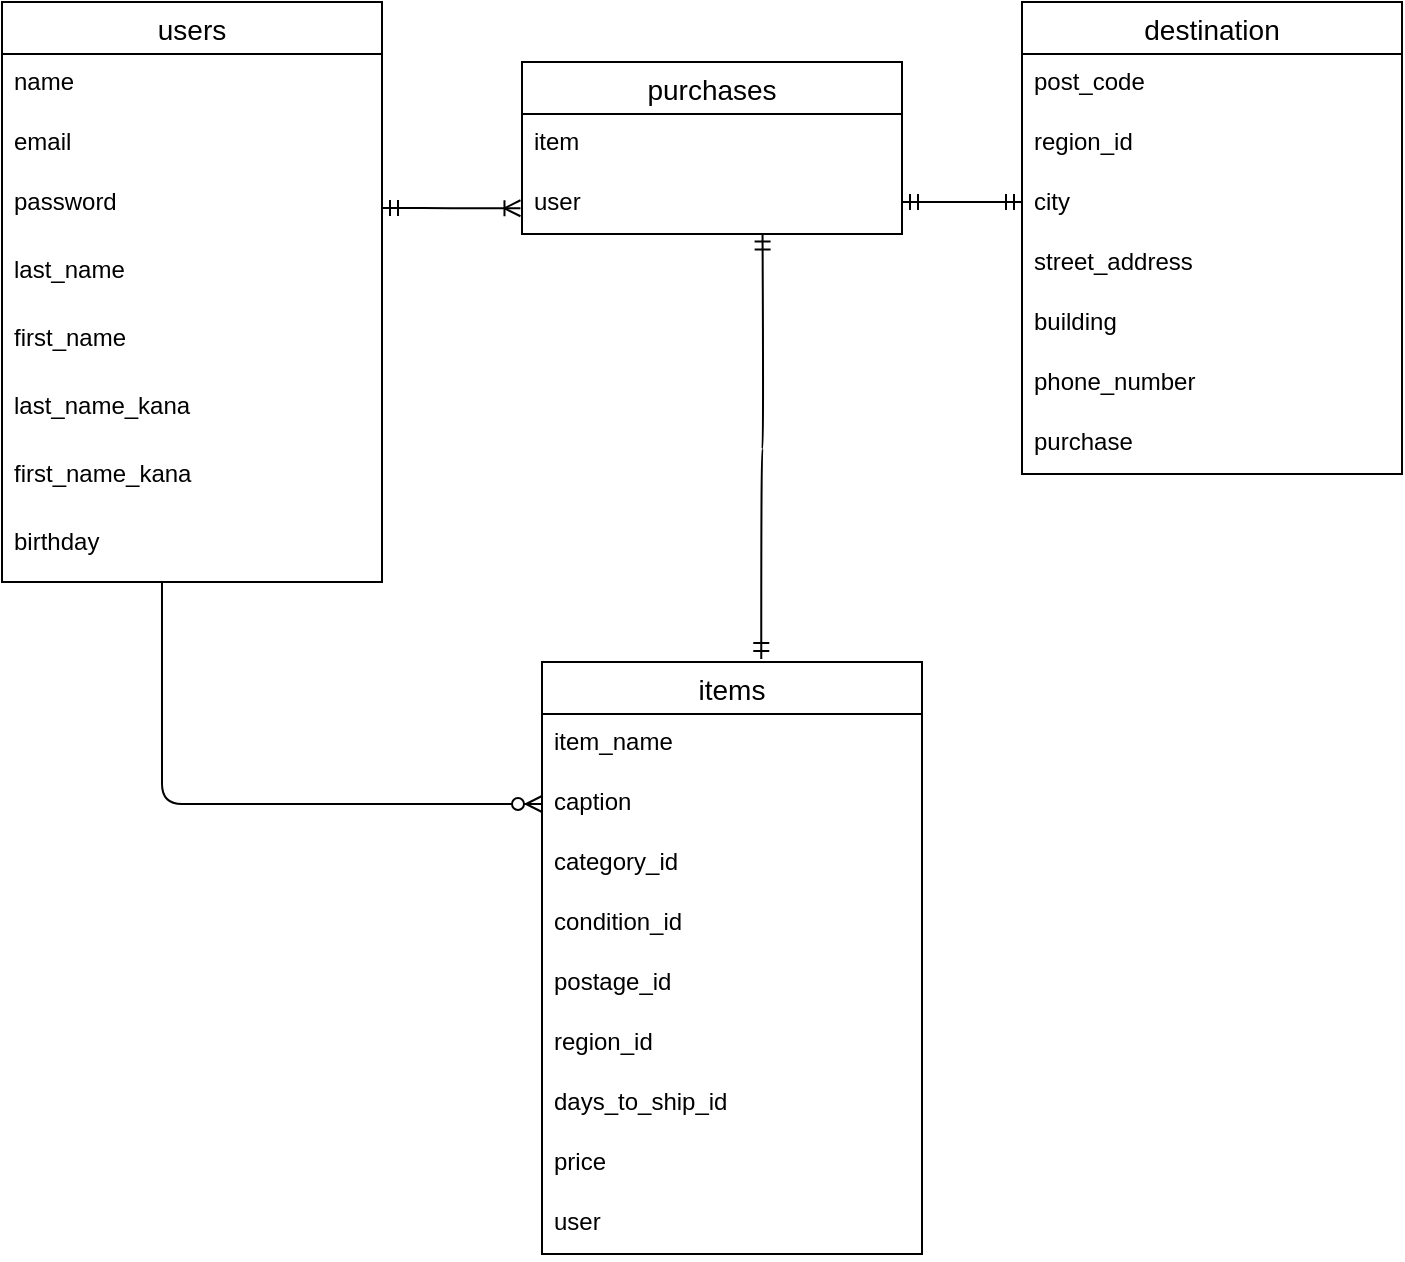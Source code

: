 <mxfile>
    <diagram id="Ga834-NNT9SRrUuX_Jwa" name="ページ1">
        <mxGraphModel dx="20" dy="731" grid="1" gridSize="10" guides="1" tooltips="1" connect="1" arrows="1" fold="1" page="1" pageScale="1" pageWidth="827" pageHeight="1169" math="0" shadow="0">
            <root>
                <mxCell id="0"/>
                <mxCell id="1" parent="0"/>
                <mxCell id="2" value="users" style="swimlane;fontStyle=0;childLayout=stackLayout;horizontal=1;startSize=26;horizontalStack=0;resizeParent=1;resizeParentMax=0;resizeLast=0;collapsible=1;marginBottom=0;align=center;fontSize=14;" vertex="1" parent="1">
                    <mxGeometry x="90" y="40" width="190" height="290" as="geometry"/>
                </mxCell>
                <mxCell id="3" value="name" style="text;strokeColor=none;fillColor=none;spacingLeft=4;spacingRight=4;overflow=hidden;rotatable=0;points=[[0,0.5],[1,0.5]];portConstraint=eastwest;fontSize=12;" vertex="1" parent="2">
                    <mxGeometry y="26" width="190" height="30" as="geometry"/>
                </mxCell>
                <mxCell id="5" value="email" style="text;strokeColor=none;fillColor=none;spacingLeft=4;spacingRight=4;overflow=hidden;rotatable=0;portConstraint=eastwest;fontSize=12;" vertex="1" parent="2">
                    <mxGeometry y="56" width="190" height="30" as="geometry"/>
                </mxCell>
                <mxCell id="4" value="password" style="text;strokeColor=none;fillColor=none;spacingLeft=4;spacingRight=4;overflow=hidden;rotatable=0;points=[[0,0.5],[1,0.5]];portConstraint=eastwest;fontSize=12;" vertex="1" parent="2">
                    <mxGeometry y="86" width="190" height="34" as="geometry"/>
                </mxCell>
                <mxCell id="26" value="last_name" style="text;strokeColor=none;fillColor=none;spacingLeft=4;spacingRight=4;overflow=hidden;rotatable=0;points=[[0,0.5],[1,0.5]];portConstraint=eastwest;fontSize=12;" vertex="1" parent="2">
                    <mxGeometry y="120" width="190" height="34" as="geometry"/>
                </mxCell>
                <mxCell id="27" value="first_name" style="text;strokeColor=none;fillColor=none;spacingLeft=4;spacingRight=4;overflow=hidden;rotatable=0;points=[[0,0.5],[1,0.5]];portConstraint=eastwest;fontSize=12;" vertex="1" parent="2">
                    <mxGeometry y="154" width="190" height="34" as="geometry"/>
                </mxCell>
                <mxCell id="28" value="last_name_kana" style="text;strokeColor=none;fillColor=none;spacingLeft=4;spacingRight=4;overflow=hidden;rotatable=0;points=[[0,0.5],[1,0.5]];portConstraint=eastwest;fontSize=12;" vertex="1" parent="2">
                    <mxGeometry y="188" width="190" height="34" as="geometry"/>
                </mxCell>
                <mxCell id="29" value="first_name_kana" style="text;strokeColor=none;fillColor=none;spacingLeft=4;spacingRight=4;overflow=hidden;rotatable=0;points=[[0,0.5],[1,0.5]];portConstraint=eastwest;fontSize=12;" vertex="1" parent="2">
                    <mxGeometry y="222" width="190" height="34" as="geometry"/>
                </mxCell>
                <mxCell id="30" value="birthday" style="text;strokeColor=none;fillColor=none;spacingLeft=4;spacingRight=4;overflow=hidden;rotatable=0;points=[[0,0.5],[1,0.5]];portConstraint=eastwest;fontSize=12;" vertex="1" parent="2">
                    <mxGeometry y="256" width="190" height="34" as="geometry"/>
                </mxCell>
                <mxCell id="6" value="items" style="swimlane;fontStyle=0;childLayout=stackLayout;horizontal=1;startSize=26;horizontalStack=0;resizeParent=1;resizeParentMax=0;resizeLast=0;collapsible=1;marginBottom=0;align=center;fontSize=14;" vertex="1" parent="1">
                    <mxGeometry x="360" y="370" width="190" height="296" as="geometry"/>
                </mxCell>
                <mxCell id="7" value="item_name" style="text;strokeColor=none;fillColor=none;spacingLeft=4;spacingRight=4;overflow=hidden;rotatable=0;points=[[0,0.5],[1,0.5]];portConstraint=eastwest;fontSize=12;" vertex="1" parent="6">
                    <mxGeometry y="26" width="190" height="30" as="geometry"/>
                </mxCell>
                <mxCell id="9" value="caption" style="text;strokeColor=none;fillColor=none;spacingLeft=4;spacingRight=4;overflow=hidden;rotatable=0;points=[[0,0.5],[1,0.5]];portConstraint=eastwest;fontSize=12;" vertex="1" parent="6">
                    <mxGeometry y="56" width="190" height="30" as="geometry"/>
                </mxCell>
                <mxCell id="32" value="category_id" style="text;strokeColor=none;fillColor=none;spacingLeft=4;spacingRight=4;overflow=hidden;rotatable=0;points=[[0,0.5],[1,0.5]];portConstraint=eastwest;fontSize=12;" vertex="1" parent="6">
                    <mxGeometry y="86" width="190" height="30" as="geometry"/>
                </mxCell>
                <mxCell id="33" value="condition_id" style="text;strokeColor=none;fillColor=none;spacingLeft=4;spacingRight=4;overflow=hidden;rotatable=0;points=[[0,0.5],[1,0.5]];portConstraint=eastwest;fontSize=12;" vertex="1" parent="6">
                    <mxGeometry y="116" width="190" height="30" as="geometry"/>
                </mxCell>
                <mxCell id="34" value="postage_id" style="text;strokeColor=none;fillColor=none;spacingLeft=4;spacingRight=4;overflow=hidden;rotatable=0;points=[[0,0.5],[1,0.5]];portConstraint=eastwest;fontSize=12;" vertex="1" parent="6">
                    <mxGeometry y="146" width="190" height="30" as="geometry"/>
                </mxCell>
                <mxCell id="35" value="region_id" style="text;strokeColor=none;fillColor=none;spacingLeft=4;spacingRight=4;overflow=hidden;rotatable=0;points=[[0,0.5],[1,0.5]];portConstraint=eastwest;fontSize=12;" vertex="1" parent="6">
                    <mxGeometry y="176" width="190" height="30" as="geometry"/>
                </mxCell>
                <mxCell id="36" value="days_to_ship_id" style="text;strokeColor=none;fillColor=none;spacingLeft=4;spacingRight=4;overflow=hidden;rotatable=0;points=[[0,0.5],[1,0.5]];portConstraint=eastwest;fontSize=12;" vertex="1" parent="6">
                    <mxGeometry y="206" width="190" height="30" as="geometry"/>
                </mxCell>
                <mxCell id="37" value="price" style="text;strokeColor=none;fillColor=none;spacingLeft=4;spacingRight=4;overflow=hidden;rotatable=0;points=[[0,0.5],[1,0.5]];portConstraint=eastwest;fontSize=12;" vertex="1" parent="6">
                    <mxGeometry y="236" width="190" height="30" as="geometry"/>
                </mxCell>
                <mxCell id="8" value="user" style="text;strokeColor=none;fillColor=none;spacingLeft=4;spacingRight=4;overflow=hidden;rotatable=0;points=[[0,0.5],[1,0.5]];portConstraint=eastwest;fontSize=12;" vertex="1" parent="6">
                    <mxGeometry y="266" width="190" height="30" as="geometry"/>
                </mxCell>
                <mxCell id="39" value="destination" style="swimlane;fontStyle=0;childLayout=stackLayout;horizontal=1;startSize=26;horizontalStack=0;resizeParent=1;resizeParentMax=0;resizeLast=0;collapsible=1;marginBottom=0;align=center;fontSize=14;" vertex="1" parent="1">
                    <mxGeometry x="600" y="40" width="190" height="236" as="geometry"/>
                </mxCell>
                <mxCell id="40" value="post_code" style="text;strokeColor=none;fillColor=none;spacingLeft=4;spacingRight=4;overflow=hidden;rotatable=0;points=[[0,0.5],[1,0.5]];portConstraint=eastwest;fontSize=12;" vertex="1" parent="39">
                    <mxGeometry y="26" width="190" height="30" as="geometry"/>
                </mxCell>
                <mxCell id="41" value="region_id" style="text;strokeColor=none;fillColor=none;spacingLeft=4;spacingRight=4;overflow=hidden;rotatable=0;points=[[0,0.5],[1,0.5]];portConstraint=eastwest;fontSize=12;" vertex="1" parent="39">
                    <mxGeometry y="56" width="190" height="30" as="geometry"/>
                </mxCell>
                <mxCell id="42" value="city" style="text;strokeColor=none;fillColor=none;spacingLeft=4;spacingRight=4;overflow=hidden;rotatable=0;points=[[0,0.5],[1,0.5]];portConstraint=eastwest;fontSize=12;" vertex="1" parent="39">
                    <mxGeometry y="86" width="190" height="30" as="geometry"/>
                </mxCell>
                <mxCell id="43" value="street_address" style="text;strokeColor=none;fillColor=none;spacingLeft=4;spacingRight=4;overflow=hidden;rotatable=0;points=[[0,0.5],[1,0.5]];portConstraint=eastwest;fontSize=12;" vertex="1" parent="39">
                    <mxGeometry y="116" width="190" height="30" as="geometry"/>
                </mxCell>
                <mxCell id="44" value="building" style="text;strokeColor=none;fillColor=none;spacingLeft=4;spacingRight=4;overflow=hidden;rotatable=0;points=[[0,0.5],[1,0.5]];portConstraint=eastwest;fontSize=12;" vertex="1" parent="39">
                    <mxGeometry y="146" width="190" height="30" as="geometry"/>
                </mxCell>
                <mxCell id="45" value="phone_number" style="text;strokeColor=none;fillColor=none;spacingLeft=4;spacingRight=4;overflow=hidden;rotatable=0;points=[[0,0.5],[1,0.5]];portConstraint=eastwest;fontSize=12;" vertex="1" parent="39">
                    <mxGeometry y="176" width="190" height="30" as="geometry"/>
                </mxCell>
                <mxCell id="49" value="purchase" style="text;strokeColor=none;fillColor=none;spacingLeft=4;spacingRight=4;overflow=hidden;rotatable=0;points=[[0,0.5],[1,0.5]];portConstraint=eastwest;fontSize=12;" vertex="1" parent="39">
                    <mxGeometry y="206" width="190" height="30" as="geometry"/>
                </mxCell>
                <mxCell id="50" value="" style="edgeStyle=entityRelationEdgeStyle;fontSize=12;html=1;endArrow=ERoneToMany;startArrow=ERmandOne;exitX=1;exitY=0.5;exitDx=0;exitDy=0;entryX=-0.004;entryY=0.571;entryDx=0;entryDy=0;entryPerimeter=0;" edge="1" parent="1" source="4">
                    <mxGeometry width="100" height="100" relative="1" as="geometry">
                        <mxPoint x="300" y="140" as="sourcePoint"/>
                        <mxPoint x="349.24" y="143.13" as="targetPoint"/>
                    </mxGeometry>
                </mxCell>
                <mxCell id="52" value="" style="edgeStyle=orthogonalEdgeStyle;fontSize=12;html=1;endArrow=ERzeroToMany;endFill=1;entryX=0;entryY=0.5;entryDx=0;entryDy=0;exitX=0.421;exitY=1;exitDx=0;exitDy=0;exitPerimeter=0;" edge="1" parent="1" source="30" target="9">
                    <mxGeometry width="100" height="100" relative="1" as="geometry">
                        <mxPoint x="180" y="360" as="sourcePoint"/>
                        <mxPoint x="370" y="150" as="targetPoint"/>
                    </mxGeometry>
                </mxCell>
                <mxCell id="55" value="purchases" style="swimlane;fontStyle=0;childLayout=stackLayout;horizontal=1;startSize=26;horizontalStack=0;resizeParent=1;resizeParentMax=0;resizeLast=0;collapsible=1;marginBottom=0;align=center;fontSize=14;" vertex="1" parent="1">
                    <mxGeometry x="350" y="70" width="190" height="86" as="geometry"/>
                </mxCell>
                <mxCell id="56" value="item" style="text;strokeColor=none;fillColor=none;spacingLeft=4;spacingRight=4;overflow=hidden;rotatable=0;points=[[0,0.5],[1,0.5]];portConstraint=eastwest;fontSize=12;" vertex="1" parent="55">
                    <mxGeometry y="26" width="190" height="30" as="geometry"/>
                </mxCell>
                <mxCell id="64" value="user" style="text;strokeColor=none;fillColor=none;spacingLeft=4;spacingRight=4;overflow=hidden;rotatable=0;points=[[0,0.5],[1,0.5]];portConstraint=eastwest;fontSize=12;" vertex="1" parent="55">
                    <mxGeometry y="56" width="190" height="30" as="geometry"/>
                </mxCell>
                <mxCell id="69" value="" style="edgeStyle=entityRelationEdgeStyle;fontSize=12;html=1;endArrow=ERmandOne;startArrow=ERmandOne;exitX=1;exitY=0.5;exitDx=0;exitDy=0;endFill=0;" edge="1" parent="1">
                    <mxGeometry width="100" height="100" relative="1" as="geometry">
                        <mxPoint x="540.0" y="140" as="sourcePoint"/>
                        <mxPoint x="600" y="140" as="targetPoint"/>
                    </mxGeometry>
                </mxCell>
                <mxCell id="70" value="" style="edgeStyle=orthogonalEdgeStyle;fontSize=12;html=1;endArrow=ERmandOne;startArrow=ERmandOne;curved=1;entryX=0.633;entryY=0.992;entryDx=0;entryDy=0;entryPerimeter=0;exitX=0.577;exitY=-0.005;exitDx=0;exitDy=0;exitPerimeter=0;" edge="1" parent="1" source="6">
                    <mxGeometry width="100" height="100" relative="1" as="geometry">
                        <mxPoint x="470" y="350" as="sourcePoint"/>
                        <mxPoint x="470.27" y="155.76" as="targetPoint"/>
                    </mxGeometry>
                </mxCell>
            </root>
        </mxGraphModel>
    </diagram>
</mxfile>